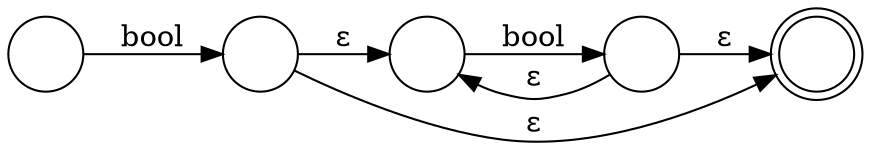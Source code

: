 digraph AFD{

 rankdir=LR;
node [shape = circle]
nodeh1_0[label = ""] 
nodeh1_1[label = ""] 
nodeh1_0->nodeh1_1[label= "bool"]; 
nodeh2_0[label = ""] 
nodeh2_1[label = ""] 
nodeh2_0->nodeh2_1[label= "bool"]; 
nodeh1_1[label = ""] 
nodo01_1[label = ""] 
nodeh1_1->nodeh2_0[label= "ε"]; 
nodeh2_1->nodo01_1[label= "ε"]; 
nodeh2_1->nodeh2_0[label= "ε" , constraint=false]; 
nodeh1_1->nodo01_1[label= "ε" , constraint=false]; 
nodo01_1[label = "", shape=doublecircle ] 
}
